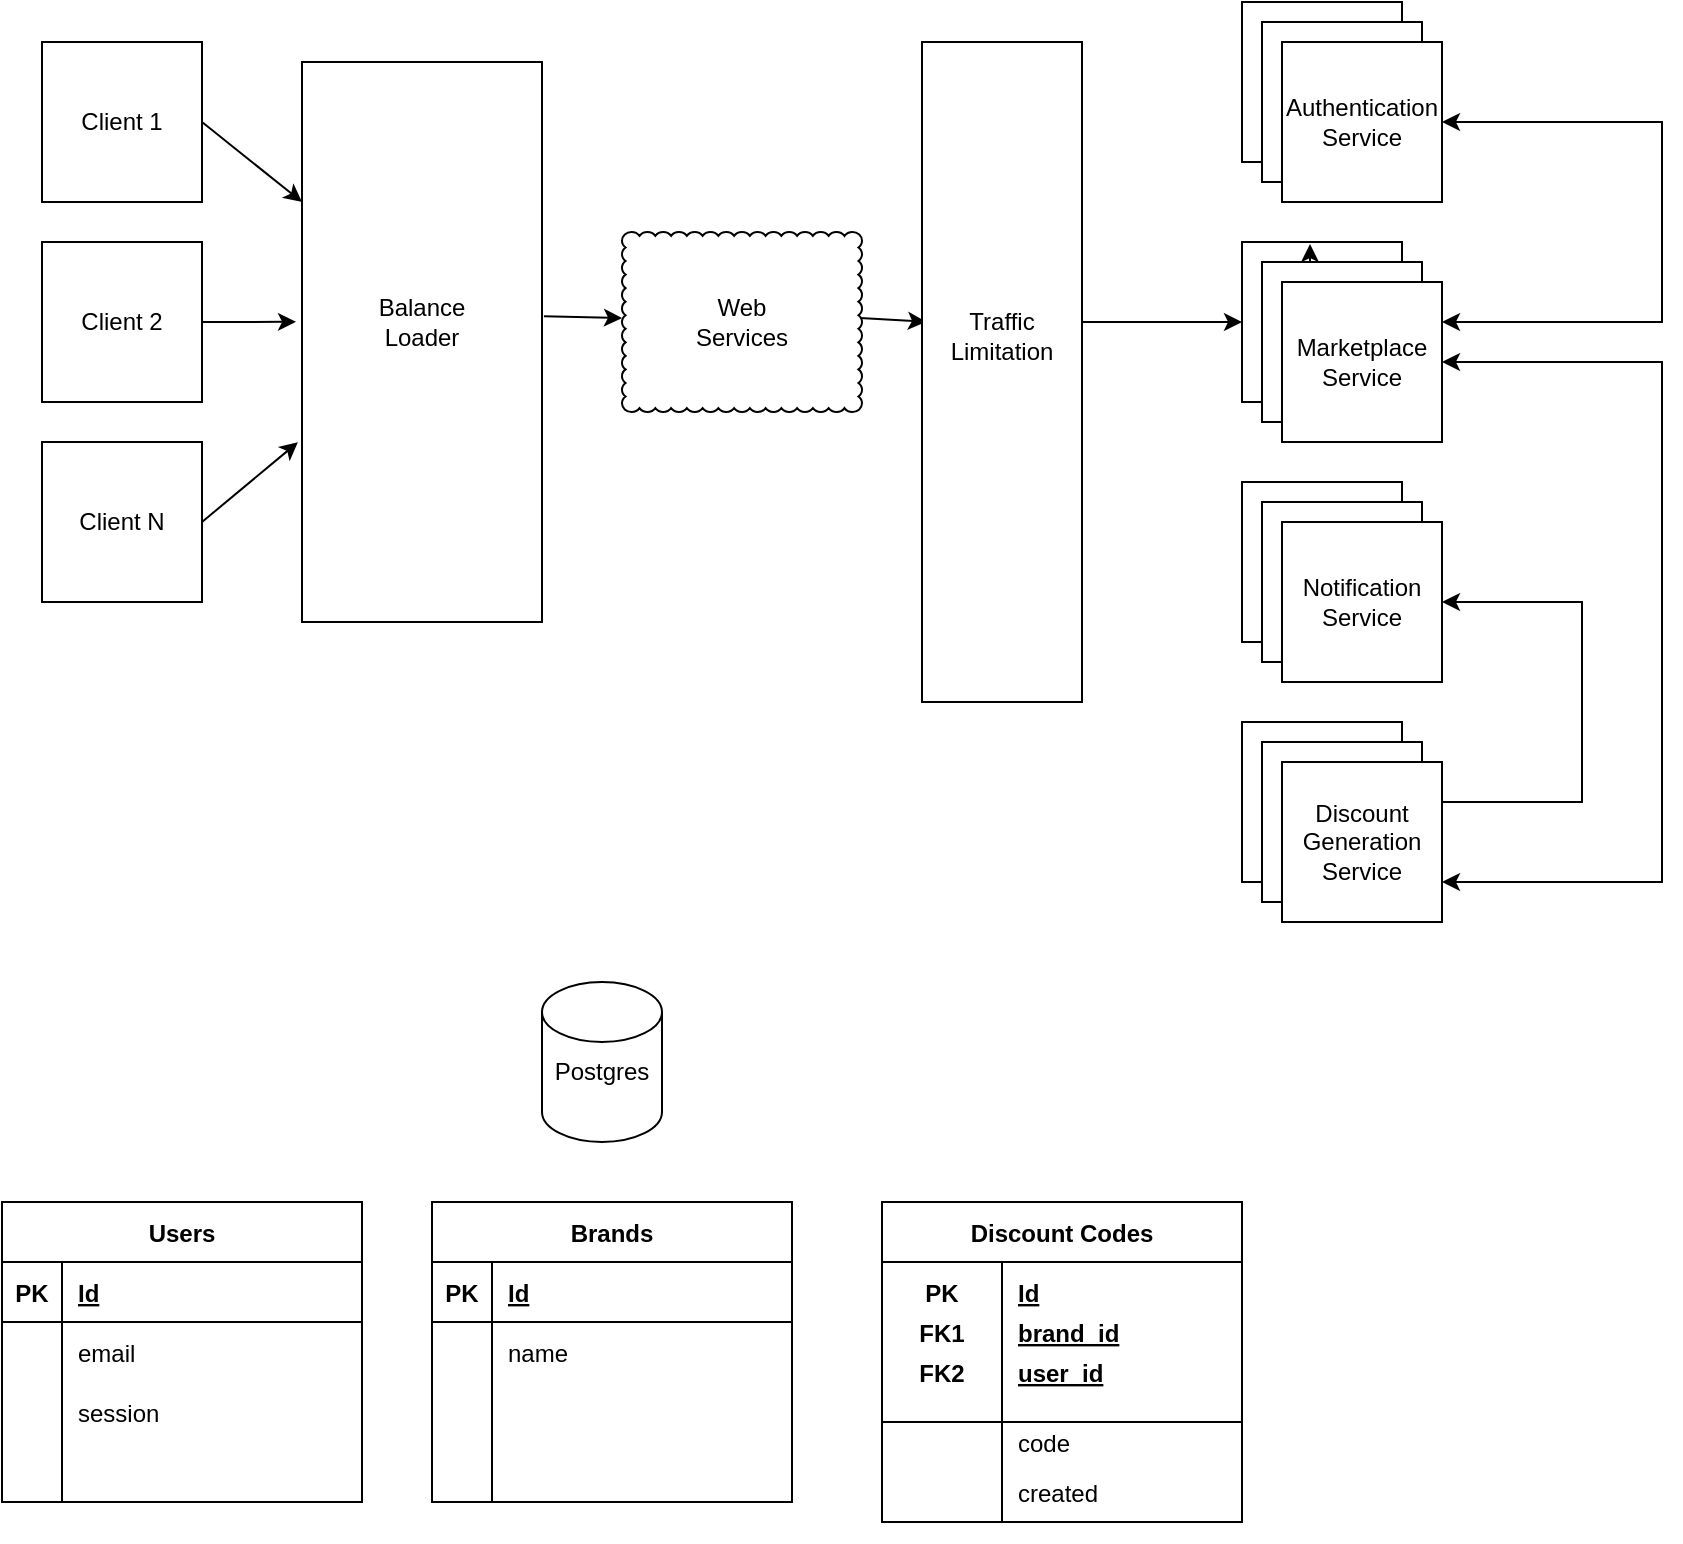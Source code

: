 <mxfile version="18.0.2" type="github">
  <diagram id="LDlGp-QZMTQW_ZyWRIVG" name="Page-1">
    <mxGraphModel dx="794" dy="742" grid="1" gridSize="10" guides="1" tooltips="1" connect="1" arrows="1" fold="1" page="1" pageScale="1" pageWidth="850" pageHeight="1100" math="0" shadow="0">
      <root>
        <mxCell id="0" />
        <mxCell id="1" parent="0" />
        <mxCell id="wU3UevJ-KgmtHl0XHFom-5" value="" style="group" vertex="1" connectable="0" parent="1">
          <mxGeometry x="50" y="140" width="80" height="80" as="geometry" />
        </mxCell>
        <mxCell id="wU3UevJ-KgmtHl0XHFom-1" value="" style="whiteSpace=wrap;html=1;aspect=fixed;" vertex="1" parent="wU3UevJ-KgmtHl0XHFom-5">
          <mxGeometry width="80" height="80" as="geometry" />
        </mxCell>
        <mxCell id="wU3UevJ-KgmtHl0XHFom-4" value="Client 1" style="text;html=1;strokeColor=none;fillColor=none;align=center;verticalAlign=middle;whiteSpace=wrap;rounded=0;" vertex="1" parent="wU3UevJ-KgmtHl0XHFom-5">
          <mxGeometry x="10" y="25" width="60" height="30" as="geometry" />
        </mxCell>
        <mxCell id="wU3UevJ-KgmtHl0XHFom-6" value="" style="group" vertex="1" connectable="0" parent="1">
          <mxGeometry x="50" y="240" width="80" height="80" as="geometry" />
        </mxCell>
        <mxCell id="wU3UevJ-KgmtHl0XHFom-7" value="" style="whiteSpace=wrap;html=1;aspect=fixed;" vertex="1" parent="wU3UevJ-KgmtHl0XHFom-6">
          <mxGeometry width="80" height="80" as="geometry" />
        </mxCell>
        <mxCell id="wU3UevJ-KgmtHl0XHFom-8" value="Client 2" style="text;html=1;strokeColor=none;fillColor=none;align=center;verticalAlign=middle;whiteSpace=wrap;rounded=0;" vertex="1" parent="wU3UevJ-KgmtHl0XHFom-6">
          <mxGeometry x="10" y="25" width="60" height="30" as="geometry" />
        </mxCell>
        <mxCell id="wU3UevJ-KgmtHl0XHFom-9" value="" style="group" vertex="1" connectable="0" parent="1">
          <mxGeometry x="50" y="340" width="80" height="80" as="geometry" />
        </mxCell>
        <mxCell id="wU3UevJ-KgmtHl0XHFom-10" value="" style="whiteSpace=wrap;html=1;aspect=fixed;" vertex="1" parent="wU3UevJ-KgmtHl0XHFom-9">
          <mxGeometry width="80" height="80" as="geometry" />
        </mxCell>
        <mxCell id="wU3UevJ-KgmtHl0XHFom-11" value="Client&amp;nbsp;N" style="text;html=1;strokeColor=none;fillColor=none;align=center;verticalAlign=middle;whiteSpace=wrap;rounded=0;" vertex="1" parent="wU3UevJ-KgmtHl0XHFom-9">
          <mxGeometry x="10" y="25" width="60" height="30" as="geometry" />
        </mxCell>
        <mxCell id="wU3UevJ-KgmtHl0XHFom-12" value="" style="rounded=0;whiteSpace=wrap;html=1;strokeColor=#000000;" vertex="1" parent="1">
          <mxGeometry x="180" y="150" width="120" height="280" as="geometry" />
        </mxCell>
        <mxCell id="wU3UevJ-KgmtHl0XHFom-13" value="Balance Loader" style="text;html=1;strokeColor=none;fillColor=none;align=center;verticalAlign=middle;whiteSpace=wrap;rounded=0;" vertex="1" parent="1">
          <mxGeometry x="210" y="265" width="60" height="30" as="geometry" />
        </mxCell>
        <mxCell id="wU3UevJ-KgmtHl0XHFom-14" value="" style="endArrow=classic;html=1;rounded=0;exitX=1;exitY=0.5;exitDx=0;exitDy=0;entryX=0;entryY=0.25;entryDx=0;entryDy=0;" edge="1" parent="1" source="wU3UevJ-KgmtHl0XHFom-1" target="wU3UevJ-KgmtHl0XHFom-12">
          <mxGeometry width="50" height="50" relative="1" as="geometry">
            <mxPoint x="380" y="410" as="sourcePoint" />
            <mxPoint x="430" y="360" as="targetPoint" />
          </mxGeometry>
        </mxCell>
        <mxCell id="wU3UevJ-KgmtHl0XHFom-15" value="" style="endArrow=classic;html=1;rounded=0;exitX=1;exitY=0.5;exitDx=0;exitDy=0;entryX=-0.025;entryY=0.464;entryDx=0;entryDy=0;entryPerimeter=0;" edge="1" parent="1" source="wU3UevJ-KgmtHl0XHFom-7" target="wU3UevJ-KgmtHl0XHFom-12">
          <mxGeometry width="50" height="50" relative="1" as="geometry">
            <mxPoint x="140" y="190" as="sourcePoint" />
            <mxPoint x="190" y="230" as="targetPoint" />
          </mxGeometry>
        </mxCell>
        <mxCell id="wU3UevJ-KgmtHl0XHFom-16" value="" style="endArrow=classic;html=1;rounded=0;exitX=1;exitY=0.5;exitDx=0;exitDy=0;entryX=-0.017;entryY=0.679;entryDx=0;entryDy=0;entryPerimeter=0;" edge="1" parent="1" source="wU3UevJ-KgmtHl0XHFom-10" target="wU3UevJ-KgmtHl0XHFom-12">
          <mxGeometry width="50" height="50" relative="1" as="geometry">
            <mxPoint x="150" y="200" as="sourcePoint" />
            <mxPoint x="200" y="240" as="targetPoint" />
          </mxGeometry>
        </mxCell>
        <mxCell id="wU3UevJ-KgmtHl0XHFom-19" value="" style="group" vertex="1" connectable="0" parent="1">
          <mxGeometry x="340" y="230" width="120" height="90" as="geometry" />
        </mxCell>
        <mxCell id="wU3UevJ-KgmtHl0XHFom-17" value="" style="whiteSpace=wrap;html=1;shape=mxgraph.basic.cloud_rect;strokeColor=#000000;" vertex="1" parent="wU3UevJ-KgmtHl0XHFom-19">
          <mxGeometry y="5" width="120" height="90" as="geometry" />
        </mxCell>
        <mxCell id="wU3UevJ-KgmtHl0XHFom-18" value="Web Services" style="text;html=1;strokeColor=none;fillColor=none;align=center;verticalAlign=middle;whiteSpace=wrap;rounded=0;" vertex="1" parent="wU3UevJ-KgmtHl0XHFom-19">
          <mxGeometry x="30" y="35" width="60" height="30" as="geometry" />
        </mxCell>
        <mxCell id="wU3UevJ-KgmtHl0XHFom-20" value="" style="endArrow=classic;html=1;rounded=0;exitX=1.008;exitY=0.454;exitDx=0;exitDy=0;exitPerimeter=0;entryX=0;entryY=0.478;entryDx=0;entryDy=0;entryPerimeter=0;" edge="1" parent="1" source="wU3UevJ-KgmtHl0XHFom-12" target="wU3UevJ-KgmtHl0XHFom-17">
          <mxGeometry width="50" height="50" relative="1" as="geometry">
            <mxPoint x="380" y="410" as="sourcePoint" />
            <mxPoint x="430" y="360" as="targetPoint" />
          </mxGeometry>
        </mxCell>
        <mxCell id="wU3UevJ-KgmtHl0XHFom-51" value="" style="endArrow=classic;html=1;rounded=0;exitX=0.992;exitY=0.478;exitDx=0;exitDy=0;exitPerimeter=0;entryX=0.025;entryY=0.424;entryDx=0;entryDy=0;entryPerimeter=0;" edge="1" parent="1" source="wU3UevJ-KgmtHl0XHFom-17" target="wU3UevJ-KgmtHl0XHFom-107">
          <mxGeometry width="50" height="50" relative="1" as="geometry">
            <mxPoint x="380" y="410" as="sourcePoint" />
            <mxPoint x="430" y="150" as="targetPoint" />
          </mxGeometry>
        </mxCell>
        <mxCell id="wU3UevJ-KgmtHl0XHFom-57" value="" style="group" vertex="1" connectable="0" parent="1">
          <mxGeometry x="300" y="610" width="60" height="80" as="geometry" />
        </mxCell>
        <mxCell id="wU3UevJ-KgmtHl0XHFom-55" value="" style="shape=cylinder3;whiteSpace=wrap;html=1;boundedLbl=1;backgroundOutline=1;size=15;strokeColor=#000000;" vertex="1" parent="wU3UevJ-KgmtHl0XHFom-57">
          <mxGeometry width="60" height="80" as="geometry" />
        </mxCell>
        <mxCell id="wU3UevJ-KgmtHl0XHFom-56" value="Postgres" style="text;html=1;strokeColor=none;fillColor=none;align=center;verticalAlign=middle;whiteSpace=wrap;rounded=0;" vertex="1" parent="wU3UevJ-KgmtHl0XHFom-57">
          <mxGeometry y="30" width="60" height="30" as="geometry" />
        </mxCell>
        <mxCell id="wU3UevJ-KgmtHl0XHFom-58" value="Users" style="shape=table;startSize=30;container=1;collapsible=1;childLayout=tableLayout;fixedRows=1;rowLines=0;fontStyle=1;align=center;resizeLast=1;strokeColor=#000000;" vertex="1" parent="1">
          <mxGeometry x="30" y="720" width="180" height="150" as="geometry" />
        </mxCell>
        <mxCell id="wU3UevJ-KgmtHl0XHFom-59" value="" style="shape=tableRow;horizontal=0;startSize=0;swimlaneHead=0;swimlaneBody=0;fillColor=none;collapsible=0;dropTarget=0;points=[[0,0.5],[1,0.5]];portConstraint=eastwest;top=0;left=0;right=0;bottom=1;strokeColor=#000000;" vertex="1" parent="wU3UevJ-KgmtHl0XHFom-58">
          <mxGeometry y="30" width="180" height="30" as="geometry" />
        </mxCell>
        <mxCell id="wU3UevJ-KgmtHl0XHFom-60" value="PK" style="shape=partialRectangle;connectable=0;fillColor=none;top=0;left=0;bottom=0;right=0;fontStyle=1;overflow=hidden;strokeColor=#000000;" vertex="1" parent="wU3UevJ-KgmtHl0XHFom-59">
          <mxGeometry width="30" height="30" as="geometry">
            <mxRectangle width="30" height="30" as="alternateBounds" />
          </mxGeometry>
        </mxCell>
        <mxCell id="wU3UevJ-KgmtHl0XHFom-61" value="Id" style="shape=partialRectangle;connectable=0;fillColor=none;top=0;left=0;bottom=0;right=0;align=left;spacingLeft=6;fontStyle=5;overflow=hidden;strokeColor=#000000;" vertex="1" parent="wU3UevJ-KgmtHl0XHFom-59">
          <mxGeometry x="30" width="150" height="30" as="geometry">
            <mxRectangle width="150" height="30" as="alternateBounds" />
          </mxGeometry>
        </mxCell>
        <mxCell id="wU3UevJ-KgmtHl0XHFom-62" value="" style="shape=tableRow;horizontal=0;startSize=0;swimlaneHead=0;swimlaneBody=0;fillColor=none;collapsible=0;dropTarget=0;points=[[0,0.5],[1,0.5]];portConstraint=eastwest;top=0;left=0;right=0;bottom=0;strokeColor=#000000;" vertex="1" parent="wU3UevJ-KgmtHl0XHFom-58">
          <mxGeometry y="60" width="180" height="30" as="geometry" />
        </mxCell>
        <mxCell id="wU3UevJ-KgmtHl0XHFom-63" value="" style="shape=partialRectangle;connectable=0;fillColor=none;top=0;left=0;bottom=0;right=0;editable=1;overflow=hidden;strokeColor=#000000;" vertex="1" parent="wU3UevJ-KgmtHl0XHFom-62">
          <mxGeometry width="30" height="30" as="geometry">
            <mxRectangle width="30" height="30" as="alternateBounds" />
          </mxGeometry>
        </mxCell>
        <mxCell id="wU3UevJ-KgmtHl0XHFom-64" value="email" style="shape=partialRectangle;connectable=0;fillColor=none;top=0;left=0;bottom=0;right=0;align=left;spacingLeft=6;overflow=hidden;strokeColor=#000000;" vertex="1" parent="wU3UevJ-KgmtHl0XHFom-62">
          <mxGeometry x="30" width="150" height="30" as="geometry">
            <mxRectangle width="150" height="30" as="alternateBounds" />
          </mxGeometry>
        </mxCell>
        <mxCell id="wU3UevJ-KgmtHl0XHFom-65" value="" style="shape=tableRow;horizontal=0;startSize=0;swimlaneHead=0;swimlaneBody=0;fillColor=none;collapsible=0;dropTarget=0;points=[[0,0.5],[1,0.5]];portConstraint=eastwest;top=0;left=0;right=0;bottom=0;strokeColor=#000000;" vertex="1" parent="wU3UevJ-KgmtHl0XHFom-58">
          <mxGeometry y="90" width="180" height="30" as="geometry" />
        </mxCell>
        <mxCell id="wU3UevJ-KgmtHl0XHFom-66" value="" style="shape=partialRectangle;connectable=0;fillColor=none;top=0;left=0;bottom=0;right=0;editable=1;overflow=hidden;strokeColor=#000000;" vertex="1" parent="wU3UevJ-KgmtHl0XHFom-65">
          <mxGeometry width="30" height="30" as="geometry">
            <mxRectangle width="30" height="30" as="alternateBounds" />
          </mxGeometry>
        </mxCell>
        <mxCell id="wU3UevJ-KgmtHl0XHFom-67" value="session" style="shape=partialRectangle;connectable=0;fillColor=none;top=0;left=0;bottom=0;right=0;align=left;spacingLeft=6;overflow=hidden;strokeColor=#000000;" vertex="1" parent="wU3UevJ-KgmtHl0XHFom-65">
          <mxGeometry x="30" width="150" height="30" as="geometry">
            <mxRectangle width="150" height="30" as="alternateBounds" />
          </mxGeometry>
        </mxCell>
        <mxCell id="wU3UevJ-KgmtHl0XHFom-68" value="" style="shape=tableRow;horizontal=0;startSize=0;swimlaneHead=0;swimlaneBody=0;fillColor=none;collapsible=0;dropTarget=0;points=[[0,0.5],[1,0.5]];portConstraint=eastwest;top=0;left=0;right=0;bottom=0;strokeColor=#000000;" vertex="1" parent="wU3UevJ-KgmtHl0XHFom-58">
          <mxGeometry y="120" width="180" height="30" as="geometry" />
        </mxCell>
        <mxCell id="wU3UevJ-KgmtHl0XHFom-69" value="" style="shape=partialRectangle;connectable=0;fillColor=none;top=0;left=0;bottom=0;right=0;editable=1;overflow=hidden;strokeColor=#000000;" vertex="1" parent="wU3UevJ-KgmtHl0XHFom-68">
          <mxGeometry width="30" height="30" as="geometry">
            <mxRectangle width="30" height="30" as="alternateBounds" />
          </mxGeometry>
        </mxCell>
        <mxCell id="wU3UevJ-KgmtHl0XHFom-70" value="" style="shape=partialRectangle;connectable=0;fillColor=none;top=0;left=0;bottom=0;right=0;align=left;spacingLeft=6;overflow=hidden;strokeColor=#000000;" vertex="1" parent="wU3UevJ-KgmtHl0XHFom-68">
          <mxGeometry x="30" width="150" height="30" as="geometry">
            <mxRectangle width="150" height="30" as="alternateBounds" />
          </mxGeometry>
        </mxCell>
        <mxCell id="wU3UevJ-KgmtHl0XHFom-71" value="Brands" style="shape=table;startSize=30;container=1;collapsible=1;childLayout=tableLayout;fixedRows=1;rowLines=0;fontStyle=1;align=center;resizeLast=1;strokeColor=#000000;" vertex="1" parent="1">
          <mxGeometry x="245" y="720" width="180" height="150" as="geometry" />
        </mxCell>
        <mxCell id="wU3UevJ-KgmtHl0XHFom-72" value="" style="shape=tableRow;horizontal=0;startSize=0;swimlaneHead=0;swimlaneBody=0;fillColor=none;collapsible=0;dropTarget=0;points=[[0,0.5],[1,0.5]];portConstraint=eastwest;top=0;left=0;right=0;bottom=1;strokeColor=#000000;" vertex="1" parent="wU3UevJ-KgmtHl0XHFom-71">
          <mxGeometry y="30" width="180" height="30" as="geometry" />
        </mxCell>
        <mxCell id="wU3UevJ-KgmtHl0XHFom-73" value="PK" style="shape=partialRectangle;connectable=0;fillColor=none;top=0;left=0;bottom=0;right=0;fontStyle=1;overflow=hidden;strokeColor=#000000;" vertex="1" parent="wU3UevJ-KgmtHl0XHFom-72">
          <mxGeometry width="30" height="30" as="geometry">
            <mxRectangle width="30" height="30" as="alternateBounds" />
          </mxGeometry>
        </mxCell>
        <mxCell id="wU3UevJ-KgmtHl0XHFom-74" value="Id" style="shape=partialRectangle;connectable=0;fillColor=none;top=0;left=0;bottom=0;right=0;align=left;spacingLeft=6;fontStyle=5;overflow=hidden;strokeColor=#000000;" vertex="1" parent="wU3UevJ-KgmtHl0XHFom-72">
          <mxGeometry x="30" width="150" height="30" as="geometry">
            <mxRectangle width="150" height="30" as="alternateBounds" />
          </mxGeometry>
        </mxCell>
        <mxCell id="wU3UevJ-KgmtHl0XHFom-75" value="" style="shape=tableRow;horizontal=0;startSize=0;swimlaneHead=0;swimlaneBody=0;fillColor=none;collapsible=0;dropTarget=0;points=[[0,0.5],[1,0.5]];portConstraint=eastwest;top=0;left=0;right=0;bottom=0;strokeColor=#000000;" vertex="1" parent="wU3UevJ-KgmtHl0XHFom-71">
          <mxGeometry y="60" width="180" height="30" as="geometry" />
        </mxCell>
        <mxCell id="wU3UevJ-KgmtHl0XHFom-76" value="" style="shape=partialRectangle;connectable=0;fillColor=none;top=0;left=0;bottom=0;right=0;editable=1;overflow=hidden;strokeColor=#000000;" vertex="1" parent="wU3UevJ-KgmtHl0XHFom-75">
          <mxGeometry width="30" height="30" as="geometry">
            <mxRectangle width="30" height="30" as="alternateBounds" />
          </mxGeometry>
        </mxCell>
        <mxCell id="wU3UevJ-KgmtHl0XHFom-77" value="name" style="shape=partialRectangle;connectable=0;fillColor=none;top=0;left=0;bottom=0;right=0;align=left;spacingLeft=6;overflow=hidden;strokeColor=#000000;" vertex="1" parent="wU3UevJ-KgmtHl0XHFom-75">
          <mxGeometry x="30" width="150" height="30" as="geometry">
            <mxRectangle width="150" height="30" as="alternateBounds" />
          </mxGeometry>
        </mxCell>
        <mxCell id="wU3UevJ-KgmtHl0XHFom-78" value="" style="shape=tableRow;horizontal=0;startSize=0;swimlaneHead=0;swimlaneBody=0;fillColor=none;collapsible=0;dropTarget=0;points=[[0,0.5],[1,0.5]];portConstraint=eastwest;top=0;left=0;right=0;bottom=0;strokeColor=#000000;" vertex="1" parent="wU3UevJ-KgmtHl0XHFom-71">
          <mxGeometry y="90" width="180" height="30" as="geometry" />
        </mxCell>
        <mxCell id="wU3UevJ-KgmtHl0XHFom-79" value="" style="shape=partialRectangle;connectable=0;fillColor=none;top=0;left=0;bottom=0;right=0;editable=1;overflow=hidden;strokeColor=#000000;" vertex="1" parent="wU3UevJ-KgmtHl0XHFom-78">
          <mxGeometry width="30" height="30" as="geometry">
            <mxRectangle width="30" height="30" as="alternateBounds" />
          </mxGeometry>
        </mxCell>
        <mxCell id="wU3UevJ-KgmtHl0XHFom-80" value="" style="shape=partialRectangle;connectable=0;fillColor=none;top=0;left=0;bottom=0;right=0;align=left;spacingLeft=6;overflow=hidden;strokeColor=#000000;" vertex="1" parent="wU3UevJ-KgmtHl0XHFom-78">
          <mxGeometry x="30" width="150" height="30" as="geometry">
            <mxRectangle width="150" height="30" as="alternateBounds" />
          </mxGeometry>
        </mxCell>
        <mxCell id="wU3UevJ-KgmtHl0XHFom-81" value="" style="shape=tableRow;horizontal=0;startSize=0;swimlaneHead=0;swimlaneBody=0;fillColor=none;collapsible=0;dropTarget=0;points=[[0,0.5],[1,0.5]];portConstraint=eastwest;top=0;left=0;right=0;bottom=0;strokeColor=#000000;" vertex="1" parent="wU3UevJ-KgmtHl0XHFom-71">
          <mxGeometry y="120" width="180" height="30" as="geometry" />
        </mxCell>
        <mxCell id="wU3UevJ-KgmtHl0XHFom-82" value="" style="shape=partialRectangle;connectable=0;fillColor=none;top=0;left=0;bottom=0;right=0;editable=1;overflow=hidden;strokeColor=#000000;" vertex="1" parent="wU3UevJ-KgmtHl0XHFom-81">
          <mxGeometry width="30" height="30" as="geometry">
            <mxRectangle width="30" height="30" as="alternateBounds" />
          </mxGeometry>
        </mxCell>
        <mxCell id="wU3UevJ-KgmtHl0XHFom-83" value="" style="shape=partialRectangle;connectable=0;fillColor=none;top=0;left=0;bottom=0;right=0;align=left;spacingLeft=6;overflow=hidden;strokeColor=#000000;" vertex="1" parent="wU3UevJ-KgmtHl0XHFom-81">
          <mxGeometry x="30" width="150" height="30" as="geometry">
            <mxRectangle width="150" height="30" as="alternateBounds" />
          </mxGeometry>
        </mxCell>
        <mxCell id="wU3UevJ-KgmtHl0XHFom-106" value="" style="group" vertex="1" connectable="0" parent="1">
          <mxGeometry x="470" y="720" width="180" height="170" as="geometry" />
        </mxCell>
        <mxCell id="wU3UevJ-KgmtHl0XHFom-84" value="Discount Codes" style="shape=table;startSize=30;container=1;collapsible=1;childLayout=tableLayout;fixedRows=1;rowLines=0;fontStyle=1;align=center;resizeLast=1;strokeColor=#000000;" vertex="1" parent="wU3UevJ-KgmtHl0XHFom-106">
          <mxGeometry width="180" height="160" as="geometry" />
        </mxCell>
        <mxCell id="wU3UevJ-KgmtHl0XHFom-85" value="" style="shape=tableRow;horizontal=0;startSize=0;swimlaneHead=0;swimlaneBody=0;fillColor=none;collapsible=0;dropTarget=0;points=[[0,0.5],[1,0.5]];portConstraint=eastwest;top=0;left=0;right=0;bottom=0;strokeColor=#000000;" vertex="1" parent="wU3UevJ-KgmtHl0XHFom-84">
          <mxGeometry y="30" width="180" height="30" as="geometry" />
        </mxCell>
        <mxCell id="wU3UevJ-KgmtHl0XHFom-86" value="PK" style="shape=partialRectangle;connectable=0;fillColor=none;top=0;left=0;bottom=0;right=0;fontStyle=1;overflow=hidden;strokeColor=#000000;" vertex="1" parent="wU3UevJ-KgmtHl0XHFom-85">
          <mxGeometry width="60" height="30" as="geometry">
            <mxRectangle width="60" height="30" as="alternateBounds" />
          </mxGeometry>
        </mxCell>
        <mxCell id="wU3UevJ-KgmtHl0XHFom-87" value="Id" style="shape=partialRectangle;connectable=0;fillColor=none;top=0;left=0;bottom=0;right=0;align=left;spacingLeft=6;fontStyle=5;overflow=hidden;strokeColor=#000000;" vertex="1" parent="wU3UevJ-KgmtHl0XHFom-85">
          <mxGeometry x="60" width="120" height="30" as="geometry">
            <mxRectangle width="120" height="30" as="alternateBounds" />
          </mxGeometry>
        </mxCell>
        <mxCell id="wU3UevJ-KgmtHl0XHFom-88" value="" style="shape=tableRow;horizontal=0;startSize=0;swimlaneHead=0;swimlaneBody=0;fillColor=none;collapsible=0;dropTarget=0;points=[[0,0.5],[1,0.5]];portConstraint=eastwest;top=0;left=0;right=0;bottom=1;strokeColor=#000000;" vertex="1" parent="wU3UevJ-KgmtHl0XHFom-84">
          <mxGeometry y="60" width="180" height="50" as="geometry" />
        </mxCell>
        <mxCell id="wU3UevJ-KgmtHl0XHFom-89" value="" style="shape=partialRectangle;connectable=0;fillColor=none;top=0;left=0;bottom=0;right=0;fontStyle=1;overflow=hidden;strokeColor=#000000;" vertex="1" parent="wU3UevJ-KgmtHl0XHFom-88">
          <mxGeometry width="60" height="50" as="geometry">
            <mxRectangle width="60" height="50" as="alternateBounds" />
          </mxGeometry>
        </mxCell>
        <mxCell id="wU3UevJ-KgmtHl0XHFom-90" value="" style="shape=partialRectangle;connectable=0;fillColor=none;top=0;left=0;bottom=0;right=0;align=left;spacingLeft=6;fontStyle=5;overflow=hidden;strokeColor=#000000;" vertex="1" parent="wU3UevJ-KgmtHl0XHFom-88">
          <mxGeometry x="60" width="120" height="50" as="geometry">
            <mxRectangle width="120" height="50" as="alternateBounds" />
          </mxGeometry>
        </mxCell>
        <mxCell id="wU3UevJ-KgmtHl0XHFom-91" value="" style="shape=tableRow;horizontal=0;startSize=0;swimlaneHead=0;swimlaneBody=0;fillColor=none;collapsible=0;dropTarget=0;points=[[0,0.5],[1,0.5]];portConstraint=eastwest;top=0;left=0;right=0;bottom=0;strokeColor=#000000;" vertex="1" parent="wU3UevJ-KgmtHl0XHFom-84">
          <mxGeometry y="110" width="180" height="20" as="geometry" />
        </mxCell>
        <mxCell id="wU3UevJ-KgmtHl0XHFom-92" value="" style="shape=partialRectangle;connectable=0;fillColor=none;top=0;left=0;bottom=0;right=0;editable=1;overflow=hidden;strokeColor=#000000;" vertex="1" parent="wU3UevJ-KgmtHl0XHFom-91">
          <mxGeometry width="60" height="20" as="geometry">
            <mxRectangle width="60" height="20" as="alternateBounds" />
          </mxGeometry>
        </mxCell>
        <mxCell id="wU3UevJ-KgmtHl0XHFom-93" value="code" style="shape=partialRectangle;connectable=0;fillColor=none;top=0;left=0;bottom=0;right=0;align=left;spacingLeft=6;overflow=hidden;strokeColor=#000000;" vertex="1" parent="wU3UevJ-KgmtHl0XHFom-91">
          <mxGeometry x="60" width="120" height="20" as="geometry">
            <mxRectangle width="120" height="20" as="alternateBounds" />
          </mxGeometry>
        </mxCell>
        <mxCell id="wU3UevJ-KgmtHl0XHFom-94" value="" style="shape=tableRow;horizontal=0;startSize=0;swimlaneHead=0;swimlaneBody=0;fillColor=none;collapsible=0;dropTarget=0;points=[[0,0.5],[1,0.5]];portConstraint=eastwest;top=0;left=0;right=0;bottom=0;strokeColor=#000000;" vertex="1" parent="wU3UevJ-KgmtHl0XHFom-84">
          <mxGeometry y="130" width="180" height="30" as="geometry" />
        </mxCell>
        <mxCell id="wU3UevJ-KgmtHl0XHFom-95" value="" style="shape=partialRectangle;connectable=0;fillColor=none;top=0;left=0;bottom=0;right=0;editable=1;overflow=hidden;strokeColor=#000000;" vertex="1" parent="wU3UevJ-KgmtHl0XHFom-94">
          <mxGeometry width="60" height="30" as="geometry">
            <mxRectangle width="60" height="30" as="alternateBounds" />
          </mxGeometry>
        </mxCell>
        <mxCell id="wU3UevJ-KgmtHl0XHFom-96" value="created" style="shape=partialRectangle;connectable=0;fillColor=none;top=0;left=0;bottom=0;right=0;align=left;spacingLeft=6;overflow=hidden;strokeColor=#000000;" vertex="1" parent="wU3UevJ-KgmtHl0XHFom-94">
          <mxGeometry x="60" width="120" height="30" as="geometry">
            <mxRectangle width="120" height="30" as="alternateBounds" />
          </mxGeometry>
        </mxCell>
        <mxCell id="wU3UevJ-KgmtHl0XHFom-105" value="" style="group" vertex="1" connectable="0" parent="wU3UevJ-KgmtHl0XHFom-106">
          <mxGeometry y="50" width="180" height="50" as="geometry" />
        </mxCell>
        <mxCell id="wU3UevJ-KgmtHl0XHFom-99" value="FK1" style="shape=partialRectangle;connectable=0;fillColor=none;top=0;left=0;bottom=0;right=0;fontStyle=1;overflow=hidden;strokeColor=#000000;" vertex="1" parent="wU3UevJ-KgmtHl0XHFom-105">
          <mxGeometry width="60" height="30" as="geometry">
            <mxRectangle width="60" height="30" as="alternateBounds" />
          </mxGeometry>
        </mxCell>
        <mxCell id="wU3UevJ-KgmtHl0XHFom-100" value="brand_id" style="shape=partialRectangle;connectable=0;fillColor=none;top=0;left=0;bottom=0;right=0;align=left;spacingLeft=6;fontStyle=5;overflow=hidden;strokeColor=#000000;" vertex="1" parent="wU3UevJ-KgmtHl0XHFom-105">
          <mxGeometry x="60" width="120" height="30" as="geometry">
            <mxRectangle width="120" height="30" as="alternateBounds" />
          </mxGeometry>
        </mxCell>
        <mxCell id="wU3UevJ-KgmtHl0XHFom-104" value="" style="group" vertex="1" connectable="0" parent="wU3UevJ-KgmtHl0XHFom-105">
          <mxGeometry y="20" width="180" height="30" as="geometry" />
        </mxCell>
        <mxCell id="wU3UevJ-KgmtHl0XHFom-101" value="FK2" style="shape=partialRectangle;connectable=0;fillColor=none;top=0;left=0;bottom=0;right=0;fontStyle=1;overflow=hidden;strokeColor=#000000;" vertex="1" parent="wU3UevJ-KgmtHl0XHFom-104">
          <mxGeometry width="60" height="30" as="geometry">
            <mxRectangle width="60" height="30" as="alternateBounds" />
          </mxGeometry>
        </mxCell>
        <mxCell id="wU3UevJ-KgmtHl0XHFom-102" value="user_id" style="shape=partialRectangle;connectable=0;fillColor=none;top=0;left=0;bottom=0;right=0;align=left;spacingLeft=6;fontStyle=5;overflow=hidden;strokeColor=#000000;" vertex="1" parent="wU3UevJ-KgmtHl0XHFom-104">
          <mxGeometry x="60" width="120" height="30" as="geometry">
            <mxRectangle width="120" height="30" as="alternateBounds" />
          </mxGeometry>
        </mxCell>
        <mxCell id="wU3UevJ-KgmtHl0XHFom-110" value="" style="group" vertex="1" connectable="0" parent="1">
          <mxGeometry x="650" y="120" width="210" height="460" as="geometry" />
        </mxCell>
        <mxCell id="wU3UevJ-KgmtHl0XHFom-28" value="" style="group" vertex="1" connectable="0" parent="wU3UevJ-KgmtHl0XHFom-110">
          <mxGeometry width="100" height="100" as="geometry" />
        </mxCell>
        <mxCell id="wU3UevJ-KgmtHl0XHFom-26" value="" style="whiteSpace=wrap;html=1;aspect=fixed;" vertex="1" parent="wU3UevJ-KgmtHl0XHFom-28">
          <mxGeometry width="80" height="80" as="geometry" />
        </mxCell>
        <mxCell id="wU3UevJ-KgmtHl0XHFom-109" value="" style="group" vertex="1" connectable="0" parent="wU3UevJ-KgmtHl0XHFom-28">
          <mxGeometry x="10" y="10" width="90" height="90" as="geometry" />
        </mxCell>
        <mxCell id="wU3UevJ-KgmtHl0XHFom-27" value="" style="whiteSpace=wrap;html=1;aspect=fixed;" vertex="1" parent="wU3UevJ-KgmtHl0XHFom-109">
          <mxGeometry width="80" height="80" as="geometry" />
        </mxCell>
        <mxCell id="wU3UevJ-KgmtHl0XHFom-23" value="" style="group" vertex="1" connectable="0" parent="wU3UevJ-KgmtHl0XHFom-109">
          <mxGeometry x="10" y="10" width="80" height="80" as="geometry" />
        </mxCell>
        <mxCell id="wU3UevJ-KgmtHl0XHFom-24" value="" style="whiteSpace=wrap;html=1;aspect=fixed;" vertex="1" parent="wU3UevJ-KgmtHl0XHFom-23">
          <mxGeometry width="80" height="80" as="geometry" />
        </mxCell>
        <mxCell id="wU3UevJ-KgmtHl0XHFom-25" value="Authentication&lt;br&gt;Service" style="text;html=1;strokeColor=none;fillColor=none;align=center;verticalAlign=middle;whiteSpace=wrap;rounded=0;" vertex="1" parent="wU3UevJ-KgmtHl0XHFom-23">
          <mxGeometry x="10" y="25" width="60" height="30" as="geometry" />
        </mxCell>
        <mxCell id="wU3UevJ-KgmtHl0XHFom-29" value="" style="group" vertex="1" connectable="0" parent="wU3UevJ-KgmtHl0XHFom-110">
          <mxGeometry y="120" width="100" height="100" as="geometry" />
        </mxCell>
        <mxCell id="wU3UevJ-KgmtHl0XHFom-30" value="" style="whiteSpace=wrap;html=1;aspect=fixed;" vertex="1" parent="wU3UevJ-KgmtHl0XHFom-29">
          <mxGeometry width="80" height="80" as="geometry" />
        </mxCell>
        <mxCell id="wU3UevJ-KgmtHl0XHFom-113" style="edgeStyle=orthogonalEdgeStyle;rounded=0;orthogonalLoop=1;jettySize=auto;html=1;exitX=0.25;exitY=0;exitDx=0;exitDy=0;entryX=0.425;entryY=0.013;entryDx=0;entryDy=0;entryPerimeter=0;" edge="1" parent="wU3UevJ-KgmtHl0XHFom-29" source="wU3UevJ-KgmtHl0XHFom-31" target="wU3UevJ-KgmtHl0XHFom-30">
          <mxGeometry relative="1" as="geometry" />
        </mxCell>
        <mxCell id="wU3UevJ-KgmtHl0XHFom-31" value="" style="whiteSpace=wrap;html=1;aspect=fixed;" vertex="1" parent="wU3UevJ-KgmtHl0XHFom-29">
          <mxGeometry x="10" y="10" width="80" height="80" as="geometry" />
        </mxCell>
        <mxCell id="wU3UevJ-KgmtHl0XHFom-32" value="" style="group" vertex="1" connectable="0" parent="wU3UevJ-KgmtHl0XHFom-29">
          <mxGeometry x="20" y="20" width="80" height="80" as="geometry" />
        </mxCell>
        <mxCell id="wU3UevJ-KgmtHl0XHFom-33" value="" style="whiteSpace=wrap;html=1;aspect=fixed;" vertex="1" parent="wU3UevJ-KgmtHl0XHFom-32">
          <mxGeometry width="80" height="80" as="geometry" />
        </mxCell>
        <mxCell id="wU3UevJ-KgmtHl0XHFom-34" value="Marketplace&lt;br&gt;Service" style="text;html=1;strokeColor=none;fillColor=none;align=center;verticalAlign=middle;whiteSpace=wrap;rounded=0;" vertex="1" parent="wU3UevJ-KgmtHl0XHFom-32">
          <mxGeometry x="10" y="25" width="60" height="30" as="geometry" />
        </mxCell>
        <mxCell id="wU3UevJ-KgmtHl0XHFom-35" value="" style="group" vertex="1" connectable="0" parent="wU3UevJ-KgmtHl0XHFom-110">
          <mxGeometry y="240" width="100" height="100" as="geometry" />
        </mxCell>
        <mxCell id="wU3UevJ-KgmtHl0XHFom-36" value="" style="whiteSpace=wrap;html=1;aspect=fixed;" vertex="1" parent="wU3UevJ-KgmtHl0XHFom-35">
          <mxGeometry width="80" height="80" as="geometry" />
        </mxCell>
        <mxCell id="wU3UevJ-KgmtHl0XHFom-37" value="" style="whiteSpace=wrap;html=1;aspect=fixed;" vertex="1" parent="wU3UevJ-KgmtHl0XHFom-35">
          <mxGeometry x="10" y="10" width="80" height="80" as="geometry" />
        </mxCell>
        <mxCell id="wU3UevJ-KgmtHl0XHFom-38" value="" style="group" vertex="1" connectable="0" parent="wU3UevJ-KgmtHl0XHFom-35">
          <mxGeometry x="20" y="20" width="80" height="80" as="geometry" />
        </mxCell>
        <mxCell id="wU3UevJ-KgmtHl0XHFom-39" value="" style="whiteSpace=wrap;html=1;aspect=fixed;" vertex="1" parent="wU3UevJ-KgmtHl0XHFom-38">
          <mxGeometry width="80" height="80" as="geometry" />
        </mxCell>
        <mxCell id="wU3UevJ-KgmtHl0XHFom-40" value="Notification&lt;br&gt;Service" style="text;html=1;strokeColor=none;fillColor=none;align=center;verticalAlign=middle;whiteSpace=wrap;rounded=0;" vertex="1" parent="wU3UevJ-KgmtHl0XHFom-38">
          <mxGeometry x="10" y="25" width="60" height="30" as="geometry" />
        </mxCell>
        <mxCell id="wU3UevJ-KgmtHl0XHFom-41" value="" style="group" vertex="1" connectable="0" parent="wU3UevJ-KgmtHl0XHFom-110">
          <mxGeometry y="360" width="100" height="100" as="geometry" />
        </mxCell>
        <mxCell id="wU3UevJ-KgmtHl0XHFom-42" value="" style="whiteSpace=wrap;html=1;aspect=fixed;" vertex="1" parent="wU3UevJ-KgmtHl0XHFom-41">
          <mxGeometry width="80" height="80" as="geometry" />
        </mxCell>
        <mxCell id="wU3UevJ-KgmtHl0XHFom-43" value="" style="whiteSpace=wrap;html=1;aspect=fixed;" vertex="1" parent="wU3UevJ-KgmtHl0XHFom-41">
          <mxGeometry x="10" y="10" width="80" height="80" as="geometry" />
        </mxCell>
        <mxCell id="wU3UevJ-KgmtHl0XHFom-44" value="" style="group" vertex="1" connectable="0" parent="wU3UevJ-KgmtHl0XHFom-41">
          <mxGeometry x="20" y="20" width="80" height="80" as="geometry" />
        </mxCell>
        <mxCell id="wU3UevJ-KgmtHl0XHFom-45" value="" style="whiteSpace=wrap;html=1;aspect=fixed;" vertex="1" parent="wU3UevJ-KgmtHl0XHFom-44">
          <mxGeometry width="80" height="80" as="geometry" />
        </mxCell>
        <mxCell id="wU3UevJ-KgmtHl0XHFom-46" value="Discount Generation&lt;br&gt;Service" style="text;html=1;strokeColor=none;fillColor=none;align=center;verticalAlign=middle;whiteSpace=wrap;rounded=0;" vertex="1" parent="wU3UevJ-KgmtHl0XHFom-44">
          <mxGeometry x="10" y="25" width="60" height="30" as="geometry" />
        </mxCell>
        <mxCell id="wU3UevJ-KgmtHl0XHFom-52" value="" style="endArrow=classic;startArrow=classic;html=1;rounded=0;edgeStyle=orthogonalEdgeStyle;entryX=1;entryY=0.5;entryDx=0;entryDy=0;" edge="1" parent="wU3UevJ-KgmtHl0XHFom-110" target="wU3UevJ-KgmtHl0XHFom-24">
          <mxGeometry width="50" height="50" relative="1" as="geometry">
            <mxPoint x="100" y="160" as="sourcePoint" />
            <mxPoint x="-90" y="280" as="targetPoint" />
            <Array as="points">
              <mxPoint x="100" y="160" />
              <mxPoint x="210" y="160" />
              <mxPoint x="210" y="60" />
            </Array>
          </mxGeometry>
        </mxCell>
        <mxCell id="wU3UevJ-KgmtHl0XHFom-53" value="" style="endArrow=classic;startArrow=classic;html=1;rounded=0;edgeStyle=orthogonalEdgeStyle;" edge="1" parent="wU3UevJ-KgmtHl0XHFom-110">
          <mxGeometry width="50" height="50" relative="1" as="geometry">
            <mxPoint x="100" y="440" as="sourcePoint" />
            <mxPoint x="100" y="180" as="targetPoint" />
            <Array as="points">
              <mxPoint x="100" y="440" />
              <mxPoint x="210" y="440" />
              <mxPoint x="210" y="180" />
            </Array>
          </mxGeometry>
        </mxCell>
        <mxCell id="wU3UevJ-KgmtHl0XHFom-54" value="" style="endArrow=classic;html=1;rounded=0;exitX=1;exitY=0.25;exitDx=0;exitDy=0;edgeStyle=orthogonalEdgeStyle;entryX=1;entryY=0.5;entryDx=0;entryDy=0;" edge="1" parent="wU3UevJ-KgmtHl0XHFom-110" source="wU3UevJ-KgmtHl0XHFom-45" target="wU3UevJ-KgmtHl0XHFom-39">
          <mxGeometry width="50" height="50" relative="1" as="geometry">
            <mxPoint x="-140" y="330" as="sourcePoint" />
            <mxPoint x="-90" y="280" as="targetPoint" />
            <Array as="points">
              <mxPoint x="170" y="400" />
              <mxPoint x="170" y="300" />
            </Array>
          </mxGeometry>
        </mxCell>
        <mxCell id="wU3UevJ-KgmtHl0XHFom-111" value="" style="group" vertex="1" connectable="0" parent="1">
          <mxGeometry x="490" y="140" width="80" height="330" as="geometry" />
        </mxCell>
        <mxCell id="wU3UevJ-KgmtHl0XHFom-107" value="" style="rounded=0;whiteSpace=wrap;html=1;strokeColor=#000000;" vertex="1" parent="wU3UevJ-KgmtHl0XHFom-111">
          <mxGeometry width="80" height="330" as="geometry" />
        </mxCell>
        <mxCell id="wU3UevJ-KgmtHl0XHFom-108" value="Traffic&lt;br&gt;Limitation" style="text;html=1;strokeColor=none;fillColor=none;align=center;verticalAlign=middle;whiteSpace=wrap;rounded=0;" vertex="1" parent="wU3UevJ-KgmtHl0XHFom-111">
          <mxGeometry x="20" y="129.643" width="40" height="35.357" as="geometry" />
        </mxCell>
        <mxCell id="wU3UevJ-KgmtHl0XHFom-112" value="" style="endArrow=classic;html=1;rounded=0;entryX=0;entryY=0.5;entryDx=0;entryDy=0;" edge="1" parent="1" target="wU3UevJ-KgmtHl0XHFom-30">
          <mxGeometry width="50" height="50" relative="1" as="geometry">
            <mxPoint x="570" y="280" as="sourcePoint" />
            <mxPoint x="497.04" y="286.95" as="targetPoint" />
          </mxGeometry>
        </mxCell>
      </root>
    </mxGraphModel>
  </diagram>
</mxfile>
